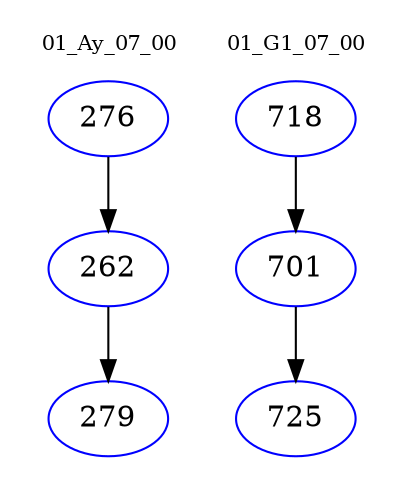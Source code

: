 digraph{
subgraph cluster_0 {
color = white
label = "01_Ay_07_00";
fontsize=10;
T0_276 [label="276", color="blue"]
T0_276 -> T0_262 [color="black"]
T0_262 [label="262", color="blue"]
T0_262 -> T0_279 [color="black"]
T0_279 [label="279", color="blue"]
}
subgraph cluster_1 {
color = white
label = "01_G1_07_00";
fontsize=10;
T1_718 [label="718", color="blue"]
T1_718 -> T1_701 [color="black"]
T1_701 [label="701", color="blue"]
T1_701 -> T1_725 [color="black"]
T1_725 [label="725", color="blue"]
}
}
